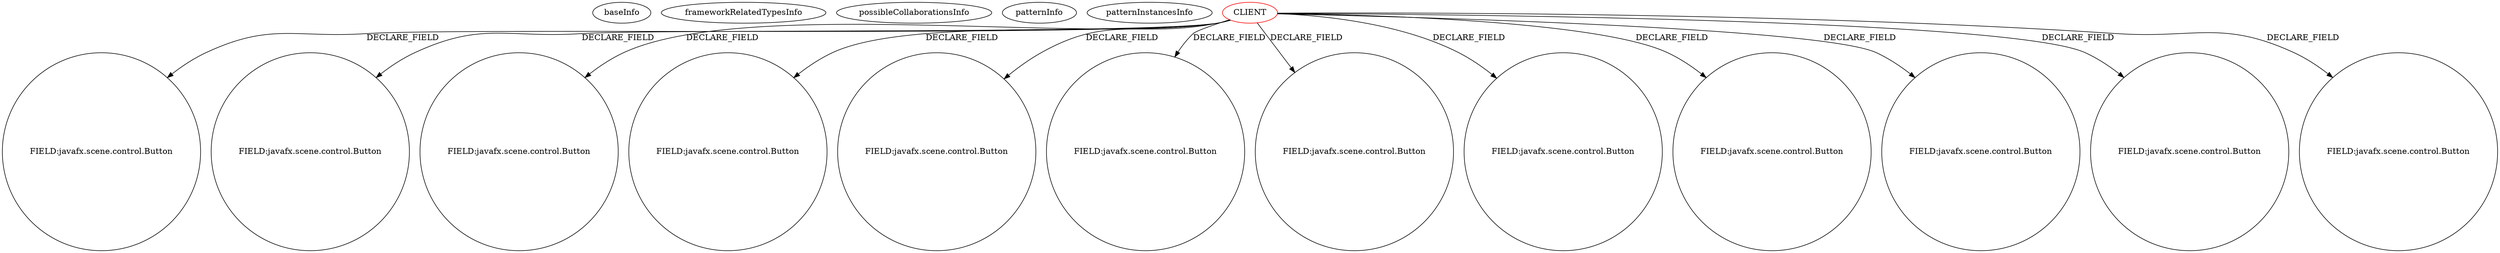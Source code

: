digraph {
baseInfo[graphId=109,category="pattern",isAnonymous=false,possibleRelation=false]
frameworkRelatedTypesInfo[]
possibleCollaborationsInfo[]
patternInfo[frequency=7.0,patternRootClient=0]
patternInstancesInfo[0="weltensturm-milca~/weltensturm-milca/milca-master/src/milca/GUI.java~GUI~4747",1="candybibby-Snake~/candybibby-Snake/Snake-master/src/graphicsJavaFX/Controller.java~Controller~2239",2="weltensturm-milca~/weltensturm-milca/milca-master/src/milca/GUIController.java~GUIController~4745",3="dony1990-ProsDesktop~/dony1990-ProsDesktop/ProsDesktop-master/src/nicon/NiconDesktop/guifx/NiconNavigator/NavegadorController.java~NavegadorController~2563",4="walker-clint-AIProj3~/walker-clint-AIProj3/AIProj3-master/src/application/GameBoardController.java~GameBoardController~4712",5="Dahwar-Calculator~/Dahwar-Calculator/Calculator-master/src/fr/alsace/lacroix/calculator/SampleController.java~SampleController~308",6="RomeoGolf-BC~/RomeoGolf-BC/BC-master/src/romeogolf/bc/MainController.java~MainController~1142"]
20[label="FIELD:javafx.scene.control.Button",vertexType="FIELD_DECLARATION",isFrameworkType=false,shape=circle]
0[label="CLIENT",vertexType="ROOT_CLIENT_CLASS_DECLARATION",isFrameworkType=false,color=red]
6[label="FIELD:javafx.scene.control.Button",vertexType="FIELD_DECLARATION",isFrameworkType=false,shape=circle]
10[label="FIELD:javafx.scene.control.Button",vertexType="FIELD_DECLARATION",isFrameworkType=false,shape=circle]
16[label="FIELD:javafx.scene.control.Button",vertexType="FIELD_DECLARATION",isFrameworkType=false,shape=circle]
8[label="FIELD:javafx.scene.control.Button",vertexType="FIELD_DECLARATION",isFrameworkType=false,shape=circle]
30[label="FIELD:javafx.scene.control.Button",vertexType="FIELD_DECLARATION",isFrameworkType=false,shape=circle]
18[label="FIELD:javafx.scene.control.Button",vertexType="FIELD_DECLARATION",isFrameworkType=false,shape=circle]
14[label="FIELD:javafx.scene.control.Button",vertexType="FIELD_DECLARATION",isFrameworkType=false,shape=circle]
22[label="FIELD:javafx.scene.control.Button",vertexType="FIELD_DECLARATION",isFrameworkType=false,shape=circle]
12[label="FIELD:javafx.scene.control.Button",vertexType="FIELD_DECLARATION",isFrameworkType=false,shape=circle]
26[label="FIELD:javafx.scene.control.Button",vertexType="FIELD_DECLARATION",isFrameworkType=false,shape=circle]
28[label="FIELD:javafx.scene.control.Button",vertexType="FIELD_DECLARATION",isFrameworkType=false,shape=circle]
0->18[label="DECLARE_FIELD"]
0->26[label="DECLARE_FIELD"]
0->28[label="DECLARE_FIELD"]
0->6[label="DECLARE_FIELD"]
0->8[label="DECLARE_FIELD"]
0->10[label="DECLARE_FIELD"]
0->16[label="DECLARE_FIELD"]
0->14[label="DECLARE_FIELD"]
0->20[label="DECLARE_FIELD"]
0->30[label="DECLARE_FIELD"]
0->22[label="DECLARE_FIELD"]
0->12[label="DECLARE_FIELD"]
}
